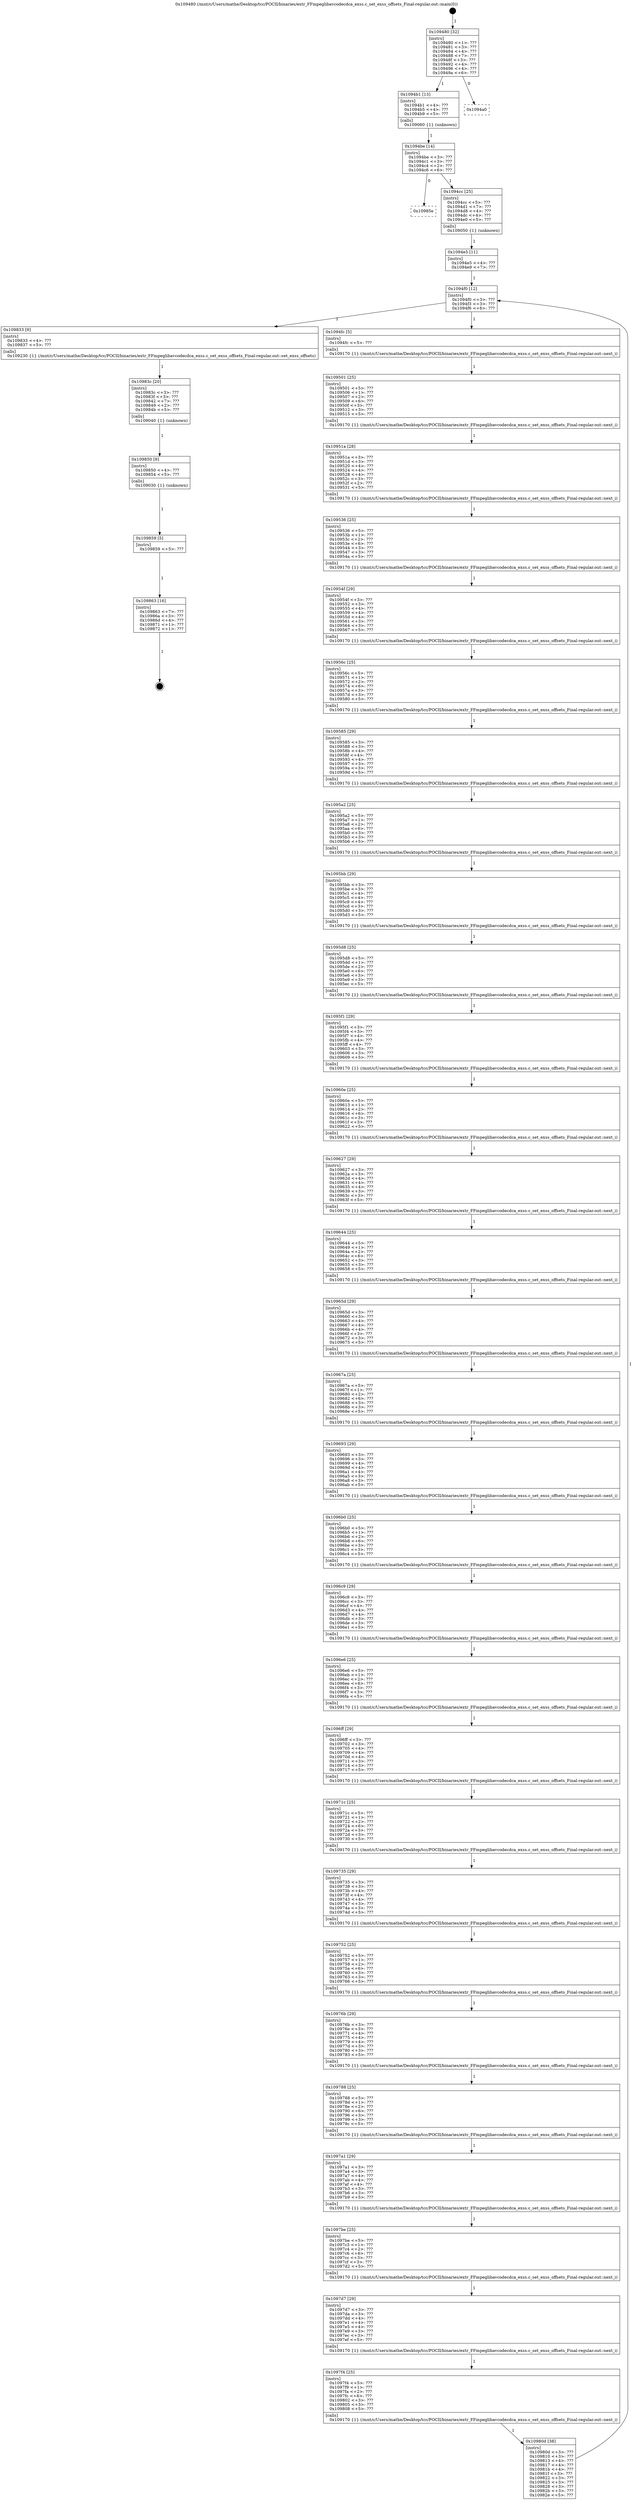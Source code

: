 digraph "0x109480" {
  label = "0x109480 (/mnt/c/Users/mathe/Desktop/tcc/POCII/binaries/extr_FFmpeglibavcodecdca_exss.c_set_exss_offsets_Final-regular.out::main(0))"
  labelloc = "t"
  node[shape=record]

  Entry [label="",width=0.3,height=0.3,shape=circle,fillcolor=black,style=filled]
  "0x109480" [label="{
     0x109480 [32]\l
     | [instrs]\l
     &nbsp;&nbsp;0x109480 \<+1\>: ???\l
     &nbsp;&nbsp;0x109481 \<+3\>: ???\l
     &nbsp;&nbsp;0x109484 \<+4\>: ???\l
     &nbsp;&nbsp;0x109488 \<+7\>: ???\l
     &nbsp;&nbsp;0x10948f \<+3\>: ???\l
     &nbsp;&nbsp;0x109492 \<+4\>: ???\l
     &nbsp;&nbsp;0x109496 \<+4\>: ???\l
     &nbsp;&nbsp;0x10949a \<+6\>: ???\l
  }"]
  "0x1094b1" [label="{
     0x1094b1 [13]\l
     | [instrs]\l
     &nbsp;&nbsp;0x1094b1 \<+4\>: ???\l
     &nbsp;&nbsp;0x1094b5 \<+4\>: ???\l
     &nbsp;&nbsp;0x1094b9 \<+5\>: ???\l
     | [calls]\l
     &nbsp;&nbsp;0x109060 \{1\} (unknown)\l
  }"]
  "0x1094a0" [label="{
     0x1094a0\l
  }", style=dashed]
  "0x1094be" [label="{
     0x1094be [14]\l
     | [instrs]\l
     &nbsp;&nbsp;0x1094be \<+3\>: ???\l
     &nbsp;&nbsp;0x1094c1 \<+3\>: ???\l
     &nbsp;&nbsp;0x1094c4 \<+2\>: ???\l
     &nbsp;&nbsp;0x1094c6 \<+6\>: ???\l
  }"]
  "0x10985e" [label="{
     0x10985e\l
  }", style=dashed]
  "0x1094cc" [label="{
     0x1094cc [25]\l
     | [instrs]\l
     &nbsp;&nbsp;0x1094cc \<+5\>: ???\l
     &nbsp;&nbsp;0x1094d1 \<+7\>: ???\l
     &nbsp;&nbsp;0x1094d8 \<+4\>: ???\l
     &nbsp;&nbsp;0x1094dc \<+4\>: ???\l
     &nbsp;&nbsp;0x1094e0 \<+5\>: ???\l
     | [calls]\l
     &nbsp;&nbsp;0x109050 \{1\} (unknown)\l
  }"]
  Exit [label="",width=0.3,height=0.3,shape=circle,fillcolor=black,style=filled,peripheries=2]
  "0x1094f0" [label="{
     0x1094f0 [12]\l
     | [instrs]\l
     &nbsp;&nbsp;0x1094f0 \<+3\>: ???\l
     &nbsp;&nbsp;0x1094f3 \<+3\>: ???\l
     &nbsp;&nbsp;0x1094f6 \<+6\>: ???\l
  }"]
  "0x109833" [label="{
     0x109833 [9]\l
     | [instrs]\l
     &nbsp;&nbsp;0x109833 \<+4\>: ???\l
     &nbsp;&nbsp;0x109837 \<+5\>: ???\l
     | [calls]\l
     &nbsp;&nbsp;0x109230 \{1\} (/mnt/c/Users/mathe/Desktop/tcc/POCII/binaries/extr_FFmpeglibavcodecdca_exss.c_set_exss_offsets_Final-regular.out::set_exss_offsets)\l
  }"]
  "0x1094fc" [label="{
     0x1094fc [5]\l
     | [instrs]\l
     &nbsp;&nbsp;0x1094fc \<+5\>: ???\l
     | [calls]\l
     &nbsp;&nbsp;0x109170 \{1\} (/mnt/c/Users/mathe/Desktop/tcc/POCII/binaries/extr_FFmpeglibavcodecdca_exss.c_set_exss_offsets_Final-regular.out::next_i)\l
  }"]
  "0x109501" [label="{
     0x109501 [25]\l
     | [instrs]\l
     &nbsp;&nbsp;0x109501 \<+5\>: ???\l
     &nbsp;&nbsp;0x109506 \<+1\>: ???\l
     &nbsp;&nbsp;0x109507 \<+2\>: ???\l
     &nbsp;&nbsp;0x109509 \<+6\>: ???\l
     &nbsp;&nbsp;0x10950f \<+3\>: ???\l
     &nbsp;&nbsp;0x109512 \<+3\>: ???\l
     &nbsp;&nbsp;0x109515 \<+5\>: ???\l
     | [calls]\l
     &nbsp;&nbsp;0x109170 \{1\} (/mnt/c/Users/mathe/Desktop/tcc/POCII/binaries/extr_FFmpeglibavcodecdca_exss.c_set_exss_offsets_Final-regular.out::next_i)\l
  }"]
  "0x10951a" [label="{
     0x10951a [28]\l
     | [instrs]\l
     &nbsp;&nbsp;0x10951a \<+3\>: ???\l
     &nbsp;&nbsp;0x10951d \<+3\>: ???\l
     &nbsp;&nbsp;0x109520 \<+4\>: ???\l
     &nbsp;&nbsp;0x109524 \<+4\>: ???\l
     &nbsp;&nbsp;0x109528 \<+4\>: ???\l
     &nbsp;&nbsp;0x10952c \<+3\>: ???\l
     &nbsp;&nbsp;0x10952f \<+2\>: ???\l
     &nbsp;&nbsp;0x109531 \<+5\>: ???\l
     | [calls]\l
     &nbsp;&nbsp;0x109170 \{1\} (/mnt/c/Users/mathe/Desktop/tcc/POCII/binaries/extr_FFmpeglibavcodecdca_exss.c_set_exss_offsets_Final-regular.out::next_i)\l
  }"]
  "0x109536" [label="{
     0x109536 [25]\l
     | [instrs]\l
     &nbsp;&nbsp;0x109536 \<+5\>: ???\l
     &nbsp;&nbsp;0x10953b \<+1\>: ???\l
     &nbsp;&nbsp;0x10953c \<+2\>: ???\l
     &nbsp;&nbsp;0x10953e \<+6\>: ???\l
     &nbsp;&nbsp;0x109544 \<+3\>: ???\l
     &nbsp;&nbsp;0x109547 \<+3\>: ???\l
     &nbsp;&nbsp;0x10954a \<+5\>: ???\l
     | [calls]\l
     &nbsp;&nbsp;0x109170 \{1\} (/mnt/c/Users/mathe/Desktop/tcc/POCII/binaries/extr_FFmpeglibavcodecdca_exss.c_set_exss_offsets_Final-regular.out::next_i)\l
  }"]
  "0x10954f" [label="{
     0x10954f [29]\l
     | [instrs]\l
     &nbsp;&nbsp;0x10954f \<+3\>: ???\l
     &nbsp;&nbsp;0x109552 \<+3\>: ???\l
     &nbsp;&nbsp;0x109555 \<+4\>: ???\l
     &nbsp;&nbsp;0x109559 \<+4\>: ???\l
     &nbsp;&nbsp;0x10955d \<+4\>: ???\l
     &nbsp;&nbsp;0x109561 \<+3\>: ???\l
     &nbsp;&nbsp;0x109564 \<+3\>: ???\l
     &nbsp;&nbsp;0x109567 \<+5\>: ???\l
     | [calls]\l
     &nbsp;&nbsp;0x109170 \{1\} (/mnt/c/Users/mathe/Desktop/tcc/POCII/binaries/extr_FFmpeglibavcodecdca_exss.c_set_exss_offsets_Final-regular.out::next_i)\l
  }"]
  "0x10956c" [label="{
     0x10956c [25]\l
     | [instrs]\l
     &nbsp;&nbsp;0x10956c \<+5\>: ???\l
     &nbsp;&nbsp;0x109571 \<+1\>: ???\l
     &nbsp;&nbsp;0x109572 \<+2\>: ???\l
     &nbsp;&nbsp;0x109574 \<+6\>: ???\l
     &nbsp;&nbsp;0x10957a \<+3\>: ???\l
     &nbsp;&nbsp;0x10957d \<+3\>: ???\l
     &nbsp;&nbsp;0x109580 \<+5\>: ???\l
     | [calls]\l
     &nbsp;&nbsp;0x109170 \{1\} (/mnt/c/Users/mathe/Desktop/tcc/POCII/binaries/extr_FFmpeglibavcodecdca_exss.c_set_exss_offsets_Final-regular.out::next_i)\l
  }"]
  "0x109585" [label="{
     0x109585 [29]\l
     | [instrs]\l
     &nbsp;&nbsp;0x109585 \<+3\>: ???\l
     &nbsp;&nbsp;0x109588 \<+3\>: ???\l
     &nbsp;&nbsp;0x10958b \<+4\>: ???\l
     &nbsp;&nbsp;0x10958f \<+4\>: ???\l
     &nbsp;&nbsp;0x109593 \<+4\>: ???\l
     &nbsp;&nbsp;0x109597 \<+3\>: ???\l
     &nbsp;&nbsp;0x10959a \<+3\>: ???\l
     &nbsp;&nbsp;0x10959d \<+5\>: ???\l
     | [calls]\l
     &nbsp;&nbsp;0x109170 \{1\} (/mnt/c/Users/mathe/Desktop/tcc/POCII/binaries/extr_FFmpeglibavcodecdca_exss.c_set_exss_offsets_Final-regular.out::next_i)\l
  }"]
  "0x1095a2" [label="{
     0x1095a2 [25]\l
     | [instrs]\l
     &nbsp;&nbsp;0x1095a2 \<+5\>: ???\l
     &nbsp;&nbsp;0x1095a7 \<+1\>: ???\l
     &nbsp;&nbsp;0x1095a8 \<+2\>: ???\l
     &nbsp;&nbsp;0x1095aa \<+6\>: ???\l
     &nbsp;&nbsp;0x1095b0 \<+3\>: ???\l
     &nbsp;&nbsp;0x1095b3 \<+3\>: ???\l
     &nbsp;&nbsp;0x1095b6 \<+5\>: ???\l
     | [calls]\l
     &nbsp;&nbsp;0x109170 \{1\} (/mnt/c/Users/mathe/Desktop/tcc/POCII/binaries/extr_FFmpeglibavcodecdca_exss.c_set_exss_offsets_Final-regular.out::next_i)\l
  }"]
  "0x1095bb" [label="{
     0x1095bb [29]\l
     | [instrs]\l
     &nbsp;&nbsp;0x1095bb \<+3\>: ???\l
     &nbsp;&nbsp;0x1095be \<+3\>: ???\l
     &nbsp;&nbsp;0x1095c1 \<+4\>: ???\l
     &nbsp;&nbsp;0x1095c5 \<+4\>: ???\l
     &nbsp;&nbsp;0x1095c9 \<+4\>: ???\l
     &nbsp;&nbsp;0x1095cd \<+3\>: ???\l
     &nbsp;&nbsp;0x1095d0 \<+3\>: ???\l
     &nbsp;&nbsp;0x1095d3 \<+5\>: ???\l
     | [calls]\l
     &nbsp;&nbsp;0x109170 \{1\} (/mnt/c/Users/mathe/Desktop/tcc/POCII/binaries/extr_FFmpeglibavcodecdca_exss.c_set_exss_offsets_Final-regular.out::next_i)\l
  }"]
  "0x1095d8" [label="{
     0x1095d8 [25]\l
     | [instrs]\l
     &nbsp;&nbsp;0x1095d8 \<+5\>: ???\l
     &nbsp;&nbsp;0x1095dd \<+1\>: ???\l
     &nbsp;&nbsp;0x1095de \<+2\>: ???\l
     &nbsp;&nbsp;0x1095e0 \<+6\>: ???\l
     &nbsp;&nbsp;0x1095e6 \<+3\>: ???\l
     &nbsp;&nbsp;0x1095e9 \<+3\>: ???\l
     &nbsp;&nbsp;0x1095ec \<+5\>: ???\l
     | [calls]\l
     &nbsp;&nbsp;0x109170 \{1\} (/mnt/c/Users/mathe/Desktop/tcc/POCII/binaries/extr_FFmpeglibavcodecdca_exss.c_set_exss_offsets_Final-regular.out::next_i)\l
  }"]
  "0x1095f1" [label="{
     0x1095f1 [29]\l
     | [instrs]\l
     &nbsp;&nbsp;0x1095f1 \<+3\>: ???\l
     &nbsp;&nbsp;0x1095f4 \<+3\>: ???\l
     &nbsp;&nbsp;0x1095f7 \<+4\>: ???\l
     &nbsp;&nbsp;0x1095fb \<+4\>: ???\l
     &nbsp;&nbsp;0x1095ff \<+4\>: ???\l
     &nbsp;&nbsp;0x109603 \<+3\>: ???\l
     &nbsp;&nbsp;0x109606 \<+3\>: ???\l
     &nbsp;&nbsp;0x109609 \<+5\>: ???\l
     | [calls]\l
     &nbsp;&nbsp;0x109170 \{1\} (/mnt/c/Users/mathe/Desktop/tcc/POCII/binaries/extr_FFmpeglibavcodecdca_exss.c_set_exss_offsets_Final-regular.out::next_i)\l
  }"]
  "0x10960e" [label="{
     0x10960e [25]\l
     | [instrs]\l
     &nbsp;&nbsp;0x10960e \<+5\>: ???\l
     &nbsp;&nbsp;0x109613 \<+1\>: ???\l
     &nbsp;&nbsp;0x109614 \<+2\>: ???\l
     &nbsp;&nbsp;0x109616 \<+6\>: ???\l
     &nbsp;&nbsp;0x10961c \<+3\>: ???\l
     &nbsp;&nbsp;0x10961f \<+3\>: ???\l
     &nbsp;&nbsp;0x109622 \<+5\>: ???\l
     | [calls]\l
     &nbsp;&nbsp;0x109170 \{1\} (/mnt/c/Users/mathe/Desktop/tcc/POCII/binaries/extr_FFmpeglibavcodecdca_exss.c_set_exss_offsets_Final-regular.out::next_i)\l
  }"]
  "0x109627" [label="{
     0x109627 [29]\l
     | [instrs]\l
     &nbsp;&nbsp;0x109627 \<+3\>: ???\l
     &nbsp;&nbsp;0x10962a \<+3\>: ???\l
     &nbsp;&nbsp;0x10962d \<+4\>: ???\l
     &nbsp;&nbsp;0x109631 \<+4\>: ???\l
     &nbsp;&nbsp;0x109635 \<+4\>: ???\l
     &nbsp;&nbsp;0x109639 \<+3\>: ???\l
     &nbsp;&nbsp;0x10963c \<+3\>: ???\l
     &nbsp;&nbsp;0x10963f \<+5\>: ???\l
     | [calls]\l
     &nbsp;&nbsp;0x109170 \{1\} (/mnt/c/Users/mathe/Desktop/tcc/POCII/binaries/extr_FFmpeglibavcodecdca_exss.c_set_exss_offsets_Final-regular.out::next_i)\l
  }"]
  "0x109644" [label="{
     0x109644 [25]\l
     | [instrs]\l
     &nbsp;&nbsp;0x109644 \<+5\>: ???\l
     &nbsp;&nbsp;0x109649 \<+1\>: ???\l
     &nbsp;&nbsp;0x10964a \<+2\>: ???\l
     &nbsp;&nbsp;0x10964c \<+6\>: ???\l
     &nbsp;&nbsp;0x109652 \<+3\>: ???\l
     &nbsp;&nbsp;0x109655 \<+3\>: ???\l
     &nbsp;&nbsp;0x109658 \<+5\>: ???\l
     | [calls]\l
     &nbsp;&nbsp;0x109170 \{1\} (/mnt/c/Users/mathe/Desktop/tcc/POCII/binaries/extr_FFmpeglibavcodecdca_exss.c_set_exss_offsets_Final-regular.out::next_i)\l
  }"]
  "0x10965d" [label="{
     0x10965d [29]\l
     | [instrs]\l
     &nbsp;&nbsp;0x10965d \<+3\>: ???\l
     &nbsp;&nbsp;0x109660 \<+3\>: ???\l
     &nbsp;&nbsp;0x109663 \<+4\>: ???\l
     &nbsp;&nbsp;0x109667 \<+4\>: ???\l
     &nbsp;&nbsp;0x10966b \<+4\>: ???\l
     &nbsp;&nbsp;0x10966f \<+3\>: ???\l
     &nbsp;&nbsp;0x109672 \<+3\>: ???\l
     &nbsp;&nbsp;0x109675 \<+5\>: ???\l
     | [calls]\l
     &nbsp;&nbsp;0x109170 \{1\} (/mnt/c/Users/mathe/Desktop/tcc/POCII/binaries/extr_FFmpeglibavcodecdca_exss.c_set_exss_offsets_Final-regular.out::next_i)\l
  }"]
  "0x10967a" [label="{
     0x10967a [25]\l
     | [instrs]\l
     &nbsp;&nbsp;0x10967a \<+5\>: ???\l
     &nbsp;&nbsp;0x10967f \<+1\>: ???\l
     &nbsp;&nbsp;0x109680 \<+2\>: ???\l
     &nbsp;&nbsp;0x109682 \<+6\>: ???\l
     &nbsp;&nbsp;0x109688 \<+3\>: ???\l
     &nbsp;&nbsp;0x10968b \<+3\>: ???\l
     &nbsp;&nbsp;0x10968e \<+5\>: ???\l
     | [calls]\l
     &nbsp;&nbsp;0x109170 \{1\} (/mnt/c/Users/mathe/Desktop/tcc/POCII/binaries/extr_FFmpeglibavcodecdca_exss.c_set_exss_offsets_Final-regular.out::next_i)\l
  }"]
  "0x109693" [label="{
     0x109693 [29]\l
     | [instrs]\l
     &nbsp;&nbsp;0x109693 \<+3\>: ???\l
     &nbsp;&nbsp;0x109696 \<+3\>: ???\l
     &nbsp;&nbsp;0x109699 \<+4\>: ???\l
     &nbsp;&nbsp;0x10969d \<+4\>: ???\l
     &nbsp;&nbsp;0x1096a1 \<+4\>: ???\l
     &nbsp;&nbsp;0x1096a5 \<+3\>: ???\l
     &nbsp;&nbsp;0x1096a8 \<+3\>: ???\l
     &nbsp;&nbsp;0x1096ab \<+5\>: ???\l
     | [calls]\l
     &nbsp;&nbsp;0x109170 \{1\} (/mnt/c/Users/mathe/Desktop/tcc/POCII/binaries/extr_FFmpeglibavcodecdca_exss.c_set_exss_offsets_Final-regular.out::next_i)\l
  }"]
  "0x1096b0" [label="{
     0x1096b0 [25]\l
     | [instrs]\l
     &nbsp;&nbsp;0x1096b0 \<+5\>: ???\l
     &nbsp;&nbsp;0x1096b5 \<+1\>: ???\l
     &nbsp;&nbsp;0x1096b6 \<+2\>: ???\l
     &nbsp;&nbsp;0x1096b8 \<+6\>: ???\l
     &nbsp;&nbsp;0x1096be \<+3\>: ???\l
     &nbsp;&nbsp;0x1096c1 \<+3\>: ???\l
     &nbsp;&nbsp;0x1096c4 \<+5\>: ???\l
     | [calls]\l
     &nbsp;&nbsp;0x109170 \{1\} (/mnt/c/Users/mathe/Desktop/tcc/POCII/binaries/extr_FFmpeglibavcodecdca_exss.c_set_exss_offsets_Final-regular.out::next_i)\l
  }"]
  "0x1096c9" [label="{
     0x1096c9 [29]\l
     | [instrs]\l
     &nbsp;&nbsp;0x1096c9 \<+3\>: ???\l
     &nbsp;&nbsp;0x1096cc \<+3\>: ???\l
     &nbsp;&nbsp;0x1096cf \<+4\>: ???\l
     &nbsp;&nbsp;0x1096d3 \<+4\>: ???\l
     &nbsp;&nbsp;0x1096d7 \<+4\>: ???\l
     &nbsp;&nbsp;0x1096db \<+3\>: ???\l
     &nbsp;&nbsp;0x1096de \<+3\>: ???\l
     &nbsp;&nbsp;0x1096e1 \<+5\>: ???\l
     | [calls]\l
     &nbsp;&nbsp;0x109170 \{1\} (/mnt/c/Users/mathe/Desktop/tcc/POCII/binaries/extr_FFmpeglibavcodecdca_exss.c_set_exss_offsets_Final-regular.out::next_i)\l
  }"]
  "0x1096e6" [label="{
     0x1096e6 [25]\l
     | [instrs]\l
     &nbsp;&nbsp;0x1096e6 \<+5\>: ???\l
     &nbsp;&nbsp;0x1096eb \<+1\>: ???\l
     &nbsp;&nbsp;0x1096ec \<+2\>: ???\l
     &nbsp;&nbsp;0x1096ee \<+6\>: ???\l
     &nbsp;&nbsp;0x1096f4 \<+3\>: ???\l
     &nbsp;&nbsp;0x1096f7 \<+3\>: ???\l
     &nbsp;&nbsp;0x1096fa \<+5\>: ???\l
     | [calls]\l
     &nbsp;&nbsp;0x109170 \{1\} (/mnt/c/Users/mathe/Desktop/tcc/POCII/binaries/extr_FFmpeglibavcodecdca_exss.c_set_exss_offsets_Final-regular.out::next_i)\l
  }"]
  "0x1096ff" [label="{
     0x1096ff [29]\l
     | [instrs]\l
     &nbsp;&nbsp;0x1096ff \<+3\>: ???\l
     &nbsp;&nbsp;0x109702 \<+3\>: ???\l
     &nbsp;&nbsp;0x109705 \<+4\>: ???\l
     &nbsp;&nbsp;0x109709 \<+4\>: ???\l
     &nbsp;&nbsp;0x10970d \<+4\>: ???\l
     &nbsp;&nbsp;0x109711 \<+3\>: ???\l
     &nbsp;&nbsp;0x109714 \<+3\>: ???\l
     &nbsp;&nbsp;0x109717 \<+5\>: ???\l
     | [calls]\l
     &nbsp;&nbsp;0x109170 \{1\} (/mnt/c/Users/mathe/Desktop/tcc/POCII/binaries/extr_FFmpeglibavcodecdca_exss.c_set_exss_offsets_Final-regular.out::next_i)\l
  }"]
  "0x10971c" [label="{
     0x10971c [25]\l
     | [instrs]\l
     &nbsp;&nbsp;0x10971c \<+5\>: ???\l
     &nbsp;&nbsp;0x109721 \<+1\>: ???\l
     &nbsp;&nbsp;0x109722 \<+2\>: ???\l
     &nbsp;&nbsp;0x109724 \<+6\>: ???\l
     &nbsp;&nbsp;0x10972a \<+3\>: ???\l
     &nbsp;&nbsp;0x10972d \<+3\>: ???\l
     &nbsp;&nbsp;0x109730 \<+5\>: ???\l
     | [calls]\l
     &nbsp;&nbsp;0x109170 \{1\} (/mnt/c/Users/mathe/Desktop/tcc/POCII/binaries/extr_FFmpeglibavcodecdca_exss.c_set_exss_offsets_Final-regular.out::next_i)\l
  }"]
  "0x109735" [label="{
     0x109735 [29]\l
     | [instrs]\l
     &nbsp;&nbsp;0x109735 \<+3\>: ???\l
     &nbsp;&nbsp;0x109738 \<+3\>: ???\l
     &nbsp;&nbsp;0x10973b \<+4\>: ???\l
     &nbsp;&nbsp;0x10973f \<+4\>: ???\l
     &nbsp;&nbsp;0x109743 \<+4\>: ???\l
     &nbsp;&nbsp;0x109747 \<+3\>: ???\l
     &nbsp;&nbsp;0x10974a \<+3\>: ???\l
     &nbsp;&nbsp;0x10974d \<+5\>: ???\l
     | [calls]\l
     &nbsp;&nbsp;0x109170 \{1\} (/mnt/c/Users/mathe/Desktop/tcc/POCII/binaries/extr_FFmpeglibavcodecdca_exss.c_set_exss_offsets_Final-regular.out::next_i)\l
  }"]
  "0x109752" [label="{
     0x109752 [25]\l
     | [instrs]\l
     &nbsp;&nbsp;0x109752 \<+5\>: ???\l
     &nbsp;&nbsp;0x109757 \<+1\>: ???\l
     &nbsp;&nbsp;0x109758 \<+2\>: ???\l
     &nbsp;&nbsp;0x10975a \<+6\>: ???\l
     &nbsp;&nbsp;0x109760 \<+3\>: ???\l
     &nbsp;&nbsp;0x109763 \<+3\>: ???\l
     &nbsp;&nbsp;0x109766 \<+5\>: ???\l
     | [calls]\l
     &nbsp;&nbsp;0x109170 \{1\} (/mnt/c/Users/mathe/Desktop/tcc/POCII/binaries/extr_FFmpeglibavcodecdca_exss.c_set_exss_offsets_Final-regular.out::next_i)\l
  }"]
  "0x10976b" [label="{
     0x10976b [29]\l
     | [instrs]\l
     &nbsp;&nbsp;0x10976b \<+3\>: ???\l
     &nbsp;&nbsp;0x10976e \<+3\>: ???\l
     &nbsp;&nbsp;0x109771 \<+4\>: ???\l
     &nbsp;&nbsp;0x109775 \<+4\>: ???\l
     &nbsp;&nbsp;0x109779 \<+4\>: ???\l
     &nbsp;&nbsp;0x10977d \<+3\>: ???\l
     &nbsp;&nbsp;0x109780 \<+3\>: ???\l
     &nbsp;&nbsp;0x109783 \<+5\>: ???\l
     | [calls]\l
     &nbsp;&nbsp;0x109170 \{1\} (/mnt/c/Users/mathe/Desktop/tcc/POCII/binaries/extr_FFmpeglibavcodecdca_exss.c_set_exss_offsets_Final-regular.out::next_i)\l
  }"]
  "0x109788" [label="{
     0x109788 [25]\l
     | [instrs]\l
     &nbsp;&nbsp;0x109788 \<+5\>: ???\l
     &nbsp;&nbsp;0x10978d \<+1\>: ???\l
     &nbsp;&nbsp;0x10978e \<+2\>: ???\l
     &nbsp;&nbsp;0x109790 \<+6\>: ???\l
     &nbsp;&nbsp;0x109796 \<+3\>: ???\l
     &nbsp;&nbsp;0x109799 \<+3\>: ???\l
     &nbsp;&nbsp;0x10979c \<+5\>: ???\l
     | [calls]\l
     &nbsp;&nbsp;0x109170 \{1\} (/mnt/c/Users/mathe/Desktop/tcc/POCII/binaries/extr_FFmpeglibavcodecdca_exss.c_set_exss_offsets_Final-regular.out::next_i)\l
  }"]
  "0x1097a1" [label="{
     0x1097a1 [29]\l
     | [instrs]\l
     &nbsp;&nbsp;0x1097a1 \<+3\>: ???\l
     &nbsp;&nbsp;0x1097a4 \<+3\>: ???\l
     &nbsp;&nbsp;0x1097a7 \<+4\>: ???\l
     &nbsp;&nbsp;0x1097ab \<+4\>: ???\l
     &nbsp;&nbsp;0x1097af \<+4\>: ???\l
     &nbsp;&nbsp;0x1097b3 \<+3\>: ???\l
     &nbsp;&nbsp;0x1097b6 \<+3\>: ???\l
     &nbsp;&nbsp;0x1097b9 \<+5\>: ???\l
     | [calls]\l
     &nbsp;&nbsp;0x109170 \{1\} (/mnt/c/Users/mathe/Desktop/tcc/POCII/binaries/extr_FFmpeglibavcodecdca_exss.c_set_exss_offsets_Final-regular.out::next_i)\l
  }"]
  "0x1097be" [label="{
     0x1097be [25]\l
     | [instrs]\l
     &nbsp;&nbsp;0x1097be \<+5\>: ???\l
     &nbsp;&nbsp;0x1097c3 \<+1\>: ???\l
     &nbsp;&nbsp;0x1097c4 \<+2\>: ???\l
     &nbsp;&nbsp;0x1097c6 \<+6\>: ???\l
     &nbsp;&nbsp;0x1097cc \<+3\>: ???\l
     &nbsp;&nbsp;0x1097cf \<+3\>: ???\l
     &nbsp;&nbsp;0x1097d2 \<+5\>: ???\l
     | [calls]\l
     &nbsp;&nbsp;0x109170 \{1\} (/mnt/c/Users/mathe/Desktop/tcc/POCII/binaries/extr_FFmpeglibavcodecdca_exss.c_set_exss_offsets_Final-regular.out::next_i)\l
  }"]
  "0x1097d7" [label="{
     0x1097d7 [29]\l
     | [instrs]\l
     &nbsp;&nbsp;0x1097d7 \<+3\>: ???\l
     &nbsp;&nbsp;0x1097da \<+3\>: ???\l
     &nbsp;&nbsp;0x1097dd \<+4\>: ???\l
     &nbsp;&nbsp;0x1097e1 \<+4\>: ???\l
     &nbsp;&nbsp;0x1097e5 \<+4\>: ???\l
     &nbsp;&nbsp;0x1097e9 \<+3\>: ???\l
     &nbsp;&nbsp;0x1097ec \<+3\>: ???\l
     &nbsp;&nbsp;0x1097ef \<+5\>: ???\l
     | [calls]\l
     &nbsp;&nbsp;0x109170 \{1\} (/mnt/c/Users/mathe/Desktop/tcc/POCII/binaries/extr_FFmpeglibavcodecdca_exss.c_set_exss_offsets_Final-regular.out::next_i)\l
  }"]
  "0x1097f4" [label="{
     0x1097f4 [25]\l
     | [instrs]\l
     &nbsp;&nbsp;0x1097f4 \<+5\>: ???\l
     &nbsp;&nbsp;0x1097f9 \<+1\>: ???\l
     &nbsp;&nbsp;0x1097fa \<+2\>: ???\l
     &nbsp;&nbsp;0x1097fc \<+6\>: ???\l
     &nbsp;&nbsp;0x109802 \<+3\>: ???\l
     &nbsp;&nbsp;0x109805 \<+3\>: ???\l
     &nbsp;&nbsp;0x109808 \<+5\>: ???\l
     | [calls]\l
     &nbsp;&nbsp;0x109170 \{1\} (/mnt/c/Users/mathe/Desktop/tcc/POCII/binaries/extr_FFmpeglibavcodecdca_exss.c_set_exss_offsets_Final-regular.out::next_i)\l
  }"]
  "0x10980d" [label="{
     0x10980d [38]\l
     | [instrs]\l
     &nbsp;&nbsp;0x10980d \<+3\>: ???\l
     &nbsp;&nbsp;0x109810 \<+3\>: ???\l
     &nbsp;&nbsp;0x109813 \<+4\>: ???\l
     &nbsp;&nbsp;0x109817 \<+4\>: ???\l
     &nbsp;&nbsp;0x10981b \<+4\>: ???\l
     &nbsp;&nbsp;0x10981f \<+3\>: ???\l
     &nbsp;&nbsp;0x109822 \<+3\>: ???\l
     &nbsp;&nbsp;0x109825 \<+3\>: ???\l
     &nbsp;&nbsp;0x109828 \<+3\>: ???\l
     &nbsp;&nbsp;0x10982b \<+3\>: ???\l
     &nbsp;&nbsp;0x10982e \<+5\>: ???\l
  }"]
  "0x1094e5" [label="{
     0x1094e5 [11]\l
     | [instrs]\l
     &nbsp;&nbsp;0x1094e5 \<+4\>: ???\l
     &nbsp;&nbsp;0x1094e9 \<+7\>: ???\l
  }"]
  "0x10983c" [label="{
     0x10983c [20]\l
     | [instrs]\l
     &nbsp;&nbsp;0x10983c \<+3\>: ???\l
     &nbsp;&nbsp;0x10983f \<+3\>: ???\l
     &nbsp;&nbsp;0x109842 \<+7\>: ???\l
     &nbsp;&nbsp;0x109849 \<+2\>: ???\l
     &nbsp;&nbsp;0x10984b \<+5\>: ???\l
     | [calls]\l
     &nbsp;&nbsp;0x109040 \{1\} (unknown)\l
  }"]
  "0x109850" [label="{
     0x109850 [9]\l
     | [instrs]\l
     &nbsp;&nbsp;0x109850 \<+4\>: ???\l
     &nbsp;&nbsp;0x109854 \<+5\>: ???\l
     | [calls]\l
     &nbsp;&nbsp;0x109030 \{1\} (unknown)\l
  }"]
  "0x109859" [label="{
     0x109859 [5]\l
     | [instrs]\l
     &nbsp;&nbsp;0x109859 \<+5\>: ???\l
  }"]
  "0x109863" [label="{
     0x109863 [16]\l
     | [instrs]\l
     &nbsp;&nbsp;0x109863 \<+7\>: ???\l
     &nbsp;&nbsp;0x10986a \<+3\>: ???\l
     &nbsp;&nbsp;0x10986d \<+4\>: ???\l
     &nbsp;&nbsp;0x109871 \<+1\>: ???\l
     &nbsp;&nbsp;0x109872 \<+1\>: ???\l
  }"]
  Entry -> "0x109480" [label=" 1"]
  "0x109480" -> "0x1094b1" [label=" 1"]
  "0x109480" -> "0x1094a0" [label=" 0"]
  "0x1094b1" -> "0x1094be" [label=" 1"]
  "0x1094be" -> "0x10985e" [label=" 0"]
  "0x1094be" -> "0x1094cc" [label=" 1"]
  "0x109863" -> Exit [label=" 1"]
  "0x1094cc" -> "0x1094e5" [label=" 1"]
  "0x1094f0" -> "0x109833" [label=" 1"]
  "0x1094f0" -> "0x1094fc" [label=" 1"]
  "0x1094fc" -> "0x109501" [label=" 1"]
  "0x109501" -> "0x10951a" [label=" 1"]
  "0x10951a" -> "0x109536" [label=" 1"]
  "0x109536" -> "0x10954f" [label=" 1"]
  "0x10954f" -> "0x10956c" [label=" 1"]
  "0x10956c" -> "0x109585" [label=" 1"]
  "0x109585" -> "0x1095a2" [label=" 1"]
  "0x1095a2" -> "0x1095bb" [label=" 1"]
  "0x1095bb" -> "0x1095d8" [label=" 1"]
  "0x1095d8" -> "0x1095f1" [label=" 1"]
  "0x1095f1" -> "0x10960e" [label=" 1"]
  "0x10960e" -> "0x109627" [label=" 1"]
  "0x109627" -> "0x109644" [label=" 1"]
  "0x109644" -> "0x10965d" [label=" 1"]
  "0x10965d" -> "0x10967a" [label=" 1"]
  "0x10967a" -> "0x109693" [label=" 1"]
  "0x109693" -> "0x1096b0" [label=" 1"]
  "0x1096b0" -> "0x1096c9" [label=" 1"]
  "0x1096c9" -> "0x1096e6" [label=" 1"]
  "0x1096e6" -> "0x1096ff" [label=" 1"]
  "0x1096ff" -> "0x10971c" [label=" 1"]
  "0x10971c" -> "0x109735" [label=" 1"]
  "0x109735" -> "0x109752" [label=" 1"]
  "0x109752" -> "0x10976b" [label=" 1"]
  "0x10976b" -> "0x109788" [label=" 1"]
  "0x109788" -> "0x1097a1" [label=" 1"]
  "0x1097a1" -> "0x1097be" [label=" 1"]
  "0x1097be" -> "0x1097d7" [label=" 1"]
  "0x1097d7" -> "0x1097f4" [label=" 1"]
  "0x1097f4" -> "0x10980d" [label=" 1"]
  "0x1094e5" -> "0x1094f0" [label=" 1"]
  "0x10980d" -> "0x1094f0" [label=" 1"]
  "0x109833" -> "0x10983c" [label=" 1"]
  "0x10983c" -> "0x109850" [label=" 1"]
  "0x109850" -> "0x109859" [label=" 1"]
  "0x109859" -> "0x109863" [label=" 1"]
}
